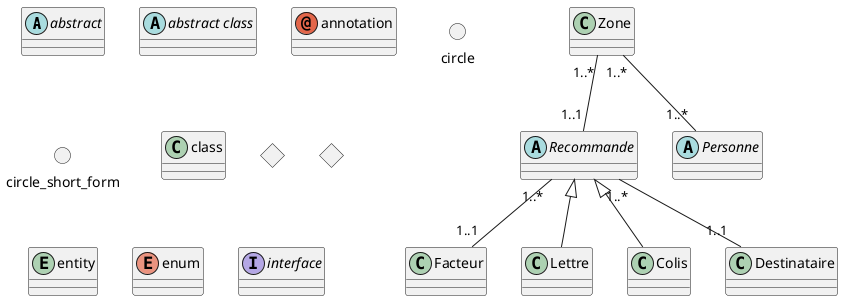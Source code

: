 @startuml
abstract        abstract
abstract class  "abstract class"
annotation      annotation
circle          circle
()              circle_short_form
class           class
diamond         diamond
<>              diamond_short_form
entity          entity
enum            enum
interface       interface


class Facteur{}
class Zone{}
abstract Recommande{}
class Lettre{}
class Colis{}
class Destinataire{}
abstract Personne{}

Zone "1..*" -- "1..1" Recommande
Recommande "1..*" -- "1..1" Destinataire
Recommande "1..*" -- "1..1" Facteur
Zone "1..*" -- "1..*" Personne
Recommande <|-- Lettre
Recommande <|-- Colis






@enduml